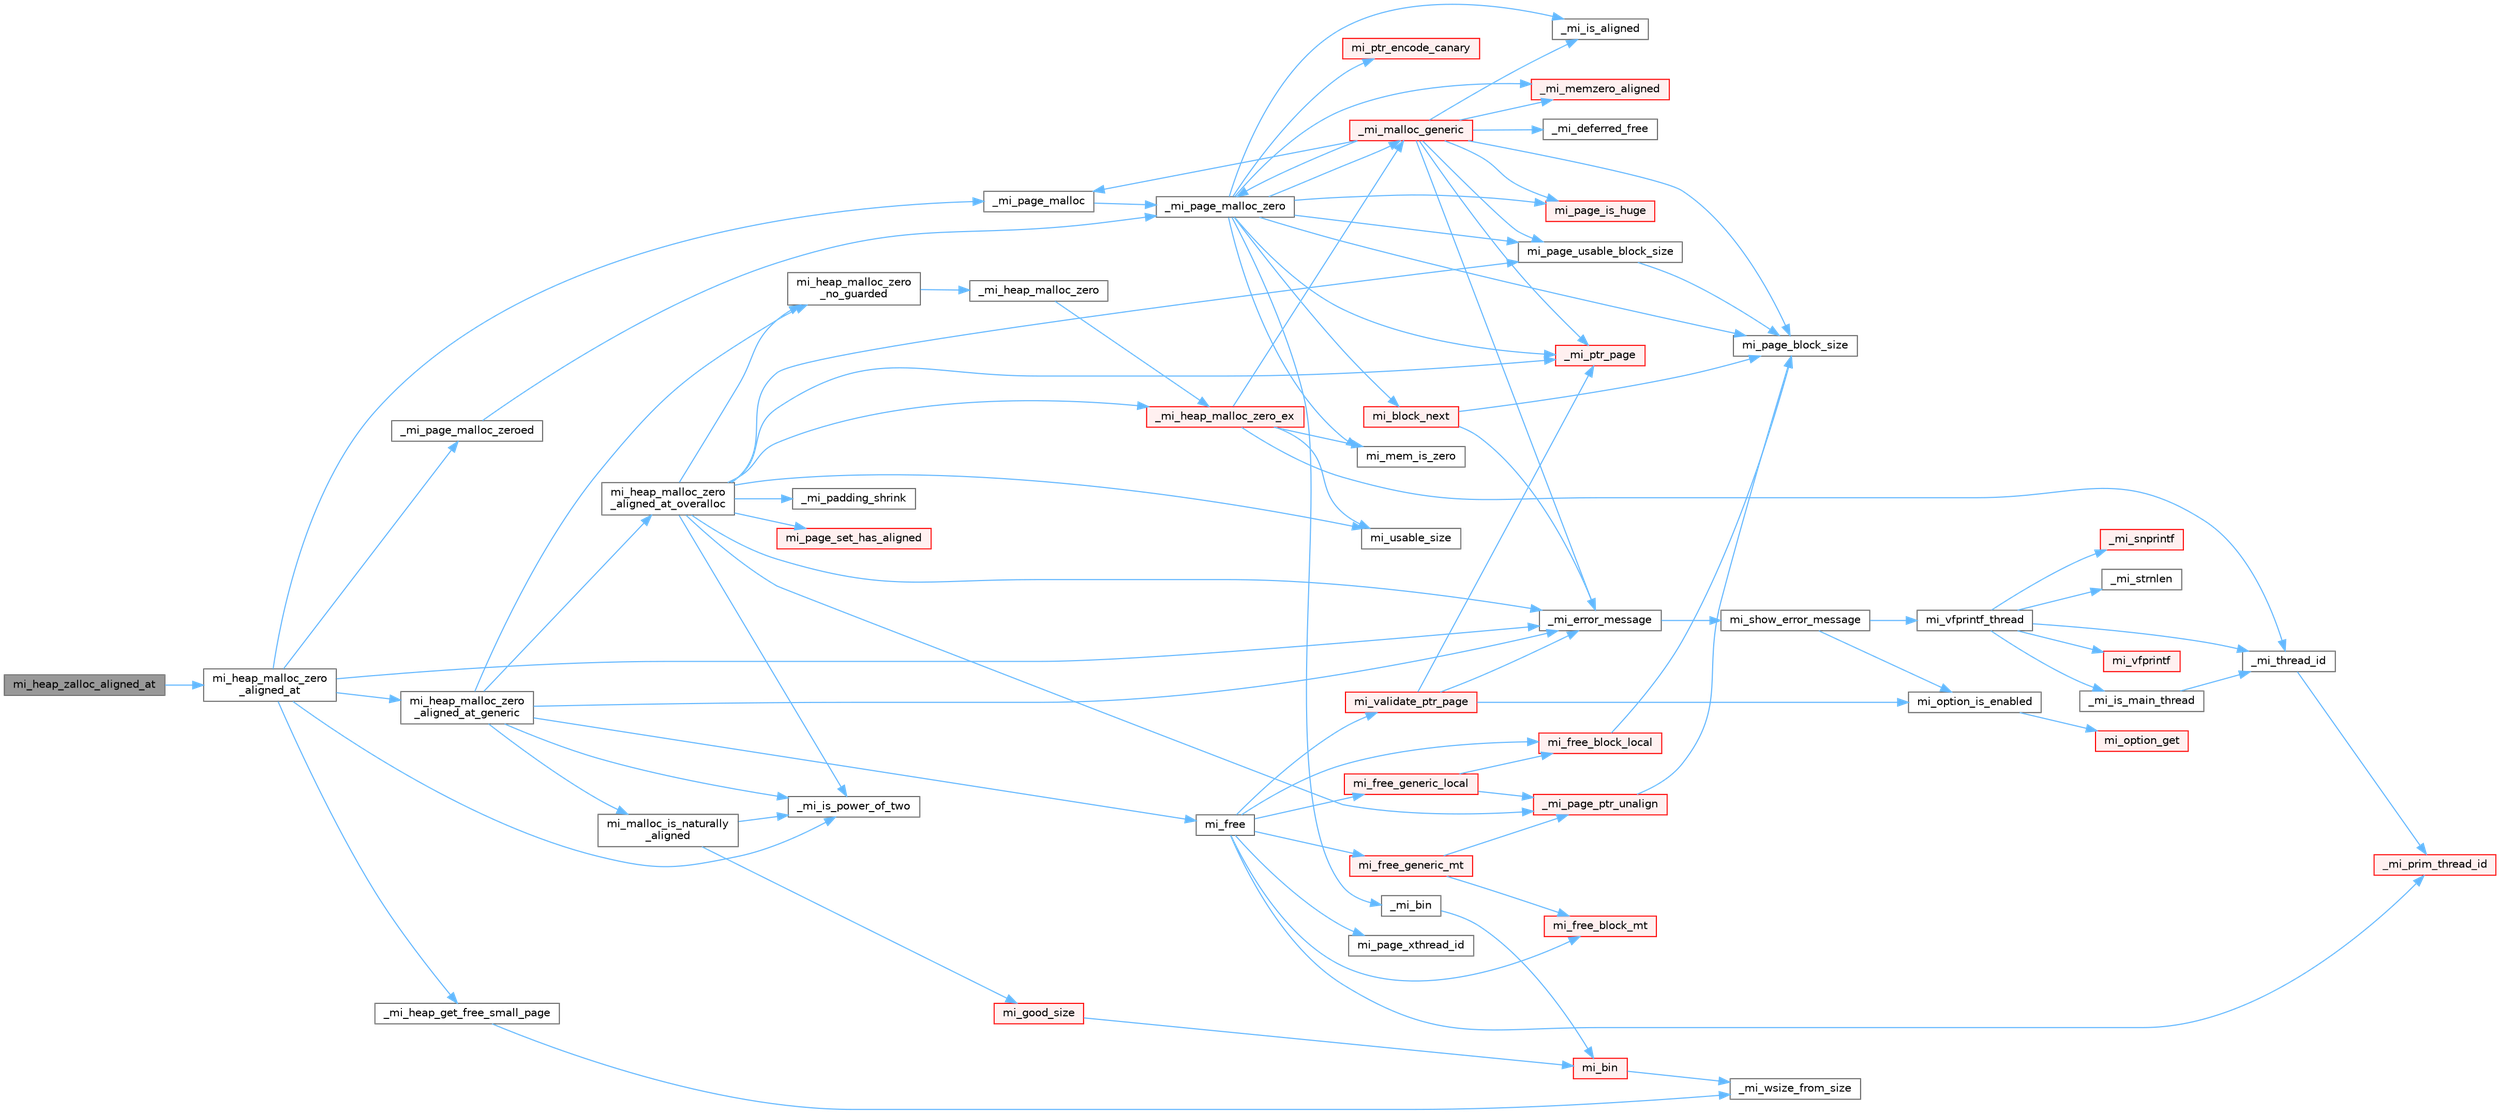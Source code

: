 digraph "mi_heap_zalloc_aligned_at"
{
 // LATEX_PDF_SIZE
  bgcolor="transparent";
  edge [fontname=Helvetica,fontsize=10,labelfontname=Helvetica,labelfontsize=10];
  node [fontname=Helvetica,fontsize=10,shape=box,height=0.2,width=0.4];
  rankdir="LR";
  Node1 [id="Node000001",label="mi_heap_zalloc_aligned_at",height=0.2,width=0.4,color="gray40", fillcolor="grey60", style="filled", fontcolor="black",tooltip=" "];
  Node1 -> Node2 [id="edge1_Node000001_Node000002",color="steelblue1",style="solid",tooltip=" "];
  Node2 [id="Node000002",label="mi_heap_malloc_zero\l_aligned_at",height=0.2,width=0.4,color="grey40", fillcolor="white", style="filled",URL="$alloc-aligned_8c.html#a5a91c01df4ee03f2157157434e535648",tooltip=" "];
  Node2 -> Node3 [id="edge2_Node000002_Node000003",color="steelblue1",style="solid",tooltip=" "];
  Node3 [id="Node000003",label="_mi_error_message",height=0.2,width=0.4,color="grey40", fillcolor="white", style="filled",URL="$options_8c.html#a2bebc073bcaac71658e57bb260c2e426",tooltip=" "];
  Node3 -> Node4 [id="edge3_Node000003_Node000004",color="steelblue1",style="solid",tooltip=" "];
  Node4 [id="Node000004",label="mi_show_error_message",height=0.2,width=0.4,color="grey40", fillcolor="white", style="filled",URL="$options_8c.html#a025f32c63014753e87fd7a579d2bb8aa",tooltip=" "];
  Node4 -> Node5 [id="edge4_Node000004_Node000005",color="steelblue1",style="solid",tooltip=" "];
  Node5 [id="Node000005",label="mi_option_is_enabled",height=0.2,width=0.4,color="grey40", fillcolor="white", style="filled",URL="$group__options.html#ga459ad98f18b3fc9275474807fe0ca188",tooltip=" "];
  Node5 -> Node6 [id="edge5_Node000005_Node000006",color="steelblue1",style="solid",tooltip=" "];
  Node6 [id="Node000006",label="mi_option_get",height=0.2,width=0.4,color="red", fillcolor="#FFF0F0", style="filled",URL="$group__options.html#ga7e8af195cc81d3fa64ccf2662caa565a",tooltip=" "];
  Node4 -> Node19 [id="edge6_Node000004_Node000019",color="steelblue1",style="solid",tooltip=" "];
  Node19 [id="Node000019",label="mi_vfprintf_thread",height=0.2,width=0.4,color="grey40", fillcolor="white", style="filled",URL="$options_8c.html#a4af8263c139d04a876914f39024a7424",tooltip=" "];
  Node19 -> Node20 [id="edge7_Node000019_Node000020",color="steelblue1",style="solid",tooltip=" "];
  Node20 [id="Node000020",label="_mi_is_main_thread",height=0.2,width=0.4,color="grey40", fillcolor="white", style="filled",URL="$_e_a_s_t_l_2packages_2mimalloc_2src_2init_8c.html#a008e0a28e7c86b15a04094d595e2c327",tooltip=" "];
  Node20 -> Node21 [id="edge8_Node000020_Node000021",color="steelblue1",style="solid",tooltip=" "];
  Node21 [id="Node000021",label="_mi_thread_id",height=0.2,width=0.4,color="grey40", fillcolor="white", style="filled",URL="$_e_a_s_t_l_2packages_2mimalloc_2src_2init_8c.html#a43068a36d7dea6ccf1e3558a27e22993",tooltip=" "];
  Node21 -> Node22 [id="edge9_Node000021_Node000022",color="steelblue1",style="solid",tooltip=" "];
  Node22 [id="Node000022",label="_mi_prim_thread_id",height=0.2,width=0.4,color="red", fillcolor="#FFF0F0", style="filled",URL="$prim_8h.html#a3875c92cbb791d0a7c69bc1fd2df6804",tooltip=" "];
  Node19 -> Node24 [id="edge10_Node000019_Node000024",color="steelblue1",style="solid",tooltip=" "];
  Node24 [id="Node000024",label="_mi_snprintf",height=0.2,width=0.4,color="red", fillcolor="#FFF0F0", style="filled",URL="$libc_8c.html#a6c2f4673e3317f332571bc1bec18c49b",tooltip=" "];
  Node19 -> Node15 [id="edge11_Node000019_Node000015",color="steelblue1",style="solid",tooltip=" "];
  Node15 [id="Node000015",label="_mi_strnlen",height=0.2,width=0.4,color="grey40", fillcolor="white", style="filled",URL="$libc_8c.html#ae8577fe0d9bbe3fb90d2169caa1af943",tooltip=" "];
  Node19 -> Node21 [id="edge12_Node000019_Node000021",color="steelblue1",style="solid",tooltip=" "];
  Node19 -> Node31 [id="edge13_Node000019_Node000031",color="steelblue1",style="solid",tooltip=" "];
  Node31 [id="Node000031",label="mi_vfprintf",height=0.2,width=0.4,color="red", fillcolor="#FFF0F0", style="filled",URL="$options_8c.html#a1f31f62f178fb5309451aa44c8d25327",tooltip=" "];
  Node2 -> Node40 [id="edge14_Node000002_Node000040",color="steelblue1",style="solid",tooltip=" "];
  Node40 [id="Node000040",label="_mi_heap_get_free_small_page",height=0.2,width=0.4,color="grey40", fillcolor="white", style="filled",URL="$_e_a_s_t_l_2packages_2mimalloc_2include_2mimalloc_2internal_8h.html#a5ab9d8fb17d6213eb9789008e8d69ac1",tooltip=" "];
  Node40 -> Node41 [id="edge15_Node000040_Node000041",color="steelblue1",style="solid",tooltip=" "];
  Node41 [id="Node000041",label="_mi_wsize_from_size",height=0.2,width=0.4,color="grey40", fillcolor="white", style="filled",URL="$_e_a_s_t_l_2packages_2mimalloc_2include_2mimalloc_2internal_8h.html#a7d12fa8e45201ef1ba892c927d3b8ad1",tooltip=" "];
  Node2 -> Node42 [id="edge16_Node000002_Node000042",color="steelblue1",style="solid",tooltip=" "];
  Node42 [id="Node000042",label="_mi_is_power_of_two",height=0.2,width=0.4,color="grey40", fillcolor="white", style="filled",URL="$_e_a_s_t_l_2packages_2mimalloc_2include_2mimalloc_2internal_8h.html#ac46068515202fb9642f6b2610836bd82",tooltip=" "];
  Node2 -> Node43 [id="edge17_Node000002_Node000043",color="steelblue1",style="solid",tooltip=" "];
  Node43 [id="Node000043",label="_mi_page_malloc",height=0.2,width=0.4,color="grey40", fillcolor="white", style="filled",URL="$alloc_8c.html#a97c32575c2b27f4dc75af2429c45819d",tooltip=" "];
  Node43 -> Node44 [id="edge18_Node000043_Node000044",color="steelblue1",style="solid",tooltip=" "];
  Node44 [id="Node000044",label="_mi_page_malloc_zero",height=0.2,width=0.4,color="grey40", fillcolor="white", style="filled",URL="$alloc_8c.html#afd278f60e743bee5d9df559422f3455b",tooltip=" "];
  Node44 -> Node45 [id="edge19_Node000044_Node000045",color="steelblue1",style="solid",tooltip=" "];
  Node45 [id="Node000045",label="_mi_bin",height=0.2,width=0.4,color="grey40", fillcolor="white", style="filled",URL="$page-queue_8c.html#a0d92abe27db4a21968468b2fe73473d6",tooltip=" "];
  Node45 -> Node46 [id="edge20_Node000045_Node000046",color="steelblue1",style="solid",tooltip=" "];
  Node46 [id="Node000046",label="mi_bin",height=0.2,width=0.4,color="red", fillcolor="#FFF0F0", style="filled",URL="$page-queue_8c.html#accb1e44eb166c3b6fa8f5567d0acf085",tooltip=" "];
  Node46 -> Node41 [id="edge21_Node000046_Node000041",color="steelblue1",style="solid",tooltip=" "];
  Node44 -> Node50 [id="edge22_Node000044_Node000050",color="steelblue1",style="solid",tooltip=" "];
  Node50 [id="Node000050",label="_mi_is_aligned",height=0.2,width=0.4,color="grey40", fillcolor="white", style="filled",URL="$_e_a_s_t_l_2packages_2mimalloc_2include_2mimalloc_2internal_8h.html#ad446ae4d82cbdbd78dfbe46fa2330555",tooltip=" "];
  Node44 -> Node51 [id="edge23_Node000044_Node000051",color="steelblue1",style="solid",tooltip=" "];
  Node51 [id="Node000051",label="_mi_malloc_generic",height=0.2,width=0.4,color="red", fillcolor="#FFF0F0", style="filled",URL="$page_8c.html#adcb79462f17b2e37218412f941269aa7",tooltip=" "];
  Node51 -> Node52 [id="edge24_Node000051_Node000052",color="steelblue1",style="solid",tooltip=" "];
  Node52 [id="Node000052",label="_mi_deferred_free",height=0.2,width=0.4,color="grey40", fillcolor="white", style="filled",URL="$_e_a_s_t_l_2packages_2mimalloc_2include_2mimalloc_2internal_8h.html#aede81c520000cbb08ad669e096c94d51",tooltip=" "];
  Node51 -> Node3 [id="edge25_Node000051_Node000003",color="steelblue1",style="solid",tooltip=" "];
  Node51 -> Node50 [id="edge26_Node000051_Node000050",color="steelblue1",style="solid",tooltip=" "];
  Node51 -> Node53 [id="edge27_Node000051_Node000053",color="steelblue1",style="solid",tooltip=" "];
  Node53 [id="Node000053",label="_mi_memzero_aligned",height=0.2,width=0.4,color="red", fillcolor="#FFF0F0", style="filled",URL="$_e_a_s_t_l_2packages_2mimalloc_2include_2mimalloc_2internal_8h.html#aa1d3beee9d492fc175ac2584e50fd8ea",tooltip=" "];
  Node51 -> Node43 [id="edge28_Node000051_Node000043",color="steelblue1",style="solid",tooltip=" "];
  Node51 -> Node44 [id="edge29_Node000051_Node000044",color="steelblue1",style="solid",tooltip=" "];
  Node51 -> Node56 [id="edge30_Node000051_Node000056",color="steelblue1",style="solid",tooltip=" "];
  Node56 [id="Node000056",label="_mi_ptr_page",height=0.2,width=0.4,color="red", fillcolor="#FFF0F0", style="filled",URL="$_e_a_s_t_l_2packages_2mimalloc_2include_2mimalloc_2internal_8h.html#acd84a462a2045538d19ecc56e6cc29f6",tooltip=" "];
  Node51 -> Node85 [id="edge31_Node000051_Node000085",color="steelblue1",style="solid",tooltip=" "];
  Node85 [id="Node000085",label="mi_page_block_size",height=0.2,width=0.4,color="grey40", fillcolor="white", style="filled",URL="$_e_a_s_t_l_2packages_2mimalloc_2include_2mimalloc_2internal_8h.html#a6134893990c1f09da2b40092ceecc780",tooltip=" "];
  Node51 -> Node254 [id="edge32_Node000051_Node000254",color="steelblue1",style="solid",tooltip=" "];
  Node254 [id="Node000254",label="mi_page_is_huge",height=0.2,width=0.4,color="red", fillcolor="#FFF0F0", style="filled",URL="$_e_a_s_t_l_2packages_2mimalloc_2include_2mimalloc_2internal_8h.html#aebe1b18846bd3fc16de5b52cd2250bec",tooltip=" "];
  Node51 -> Node449 [id="edge33_Node000051_Node000449",color="steelblue1",style="solid",tooltip=" "];
  Node449 [id="Node000449",label="mi_page_usable_block_size",height=0.2,width=0.4,color="grey40", fillcolor="white", style="filled",URL="$_e_a_s_t_l_2packages_2mimalloc_2include_2mimalloc_2internal_8h.html#a432abca03d059a7d40d8d39617afc8f7",tooltip=" "];
  Node449 -> Node85 [id="edge34_Node000449_Node000085",color="steelblue1",style="solid",tooltip=" "];
  Node44 -> Node53 [id="edge35_Node000044_Node000053",color="steelblue1",style="solid",tooltip=" "];
  Node44 -> Node56 [id="edge36_Node000044_Node000056",color="steelblue1",style="solid",tooltip=" "];
  Node44 -> Node270 [id="edge37_Node000044_Node000270",color="steelblue1",style="solid",tooltip=" "];
  Node270 [id="Node000270",label="mi_block_next",height=0.2,width=0.4,color="red", fillcolor="#FFF0F0", style="filled",URL="$_e_a_s_t_l_2packages_2mimalloc_2include_2mimalloc_2internal_8h.html#aaa5daf3a8b3db89666b6861cbb1e2f96",tooltip=" "];
  Node270 -> Node3 [id="edge38_Node000270_Node000003",color="steelblue1",style="solid",tooltip=" "];
  Node270 -> Node85 [id="edge39_Node000270_Node000085",color="steelblue1",style="solid",tooltip=" "];
  Node44 -> Node77 [id="edge40_Node000044_Node000077",color="steelblue1",style="solid",tooltip=" "];
  Node77 [id="Node000077",label="mi_mem_is_zero",height=0.2,width=0.4,color="grey40", fillcolor="white", style="filled",URL="$_e_a_s_t_l_2packages_2mimalloc_2include_2mimalloc_2internal_8h.html#a8391ae55dd6885bd38593f740fd349a4",tooltip=" "];
  Node44 -> Node85 [id="edge41_Node000044_Node000085",color="steelblue1",style="solid",tooltip=" "];
  Node44 -> Node254 [id="edge42_Node000044_Node000254",color="steelblue1",style="solid",tooltip=" "];
  Node44 -> Node449 [id="edge43_Node000044_Node000449",color="steelblue1",style="solid",tooltip=" "];
  Node44 -> Node450 [id="edge44_Node000044_Node000450",color="steelblue1",style="solid",tooltip=" "];
  Node450 [id="Node000450",label="mi_ptr_encode_canary",height=0.2,width=0.4,color="red", fillcolor="#FFF0F0", style="filled",URL="$_e_a_s_t_l_2packages_2mimalloc_2include_2mimalloc_2internal_8h.html#afc7cd0f28b20eddef19b40acd724a1cf",tooltip=" "];
  Node2 -> Node451 [id="edge45_Node000002_Node000451",color="steelblue1",style="solid",tooltip=" "];
  Node451 [id="Node000451",label="_mi_page_malloc_zeroed",height=0.2,width=0.4,color="grey40", fillcolor="white", style="filled",URL="$alloc_8c.html#adfd7ea63bc22fb012fb1b5ddcb0253d9",tooltip=" "];
  Node451 -> Node44 [id="edge46_Node000451_Node000044",color="steelblue1",style="solid",tooltip=" "];
  Node2 -> Node452 [id="edge47_Node000002_Node000452",color="steelblue1",style="solid",tooltip=" "];
  Node452 [id="Node000452",label="mi_heap_malloc_zero\l_aligned_at_generic",height=0.2,width=0.4,color="grey40", fillcolor="white", style="filled",URL="$alloc-aligned_8c.html#af2d93c20264f100910f38ae10bd6e9d8",tooltip=" "];
  Node452 -> Node3 [id="edge48_Node000452_Node000003",color="steelblue1",style="solid",tooltip=" "];
  Node452 -> Node42 [id="edge49_Node000452_Node000042",color="steelblue1",style="solid",tooltip=" "];
  Node452 -> Node453 [id="edge50_Node000452_Node000453",color="steelblue1",style="solid",tooltip=" "];
  Node453 [id="Node000453",label="mi_free",height=0.2,width=0.4,color="grey40", fillcolor="white", style="filled",URL="$group__malloc.html#gaf2c7b89c327d1f60f59e68b9ea644d95",tooltip=" "];
  Node453 -> Node22 [id="edge51_Node000453_Node000022",color="steelblue1",style="solid",tooltip=" "];
  Node453 -> Node454 [id="edge52_Node000453_Node000454",color="steelblue1",style="solid",tooltip=" "];
  Node454 [id="Node000454",label="mi_free_block_local",height=0.2,width=0.4,color="red", fillcolor="#FFF0F0", style="filled",URL="$free_8c.html#a4ea336aeb08fb4786186f6087a751d3c",tooltip=" "];
  Node454 -> Node85 [id="edge53_Node000454_Node000085",color="steelblue1",style="solid",tooltip=" "];
  Node453 -> Node463 [id="edge54_Node000453_Node000463",color="steelblue1",style="solid",tooltip=" "];
  Node463 [id="Node000463",label="mi_free_block_mt",height=0.2,width=0.4,color="red", fillcolor="#FFF0F0", style="filled",URL="$free_8c.html#af5ffcf95b8bfc34e499ae3b203e72475",tooltip=" "];
  Node453 -> Node478 [id="edge55_Node000453_Node000478",color="steelblue1",style="solid",tooltip=" "];
  Node478 [id="Node000478",label="mi_free_generic_local",height=0.2,width=0.4,color="red", fillcolor="#FFF0F0", style="filled",URL="$free_8c.html#a2e61936ec89160d051a72f0d1f95424f",tooltip=" "];
  Node478 -> Node476 [id="edge56_Node000478_Node000476",color="steelblue1",style="solid",tooltip=" "];
  Node476 [id="Node000476",label="_mi_page_ptr_unalign",height=0.2,width=0.4,color="red", fillcolor="#FFF0F0", style="filled",URL="$free_8c.html#a02c896f799e571b628b2d7747ca9f771",tooltip=" "];
  Node476 -> Node85 [id="edge57_Node000476_Node000085",color="steelblue1",style="solid",tooltip=" "];
  Node478 -> Node454 [id="edge58_Node000478_Node000454",color="steelblue1",style="solid",tooltip=" "];
  Node453 -> Node480 [id="edge59_Node000453_Node000480",color="steelblue1",style="solid",tooltip=" "];
  Node480 [id="Node000480",label="mi_free_generic_mt",height=0.2,width=0.4,color="red", fillcolor="#FFF0F0", style="filled",URL="$free_8c.html#acc3316883c1cf74f78cb41e5d1b46ced",tooltip=" "];
  Node480 -> Node476 [id="edge60_Node000480_Node000476",color="steelblue1",style="solid",tooltip=" "];
  Node480 -> Node463 [id="edge61_Node000480_Node000463",color="steelblue1",style="solid",tooltip=" "];
  Node453 -> Node248 [id="edge62_Node000453_Node000248",color="steelblue1",style="solid",tooltip=" "];
  Node248 [id="Node000248",label="mi_page_xthread_id",height=0.2,width=0.4,color="grey40", fillcolor="white", style="filled",URL="$_e_a_s_t_l_2packages_2mimalloc_2include_2mimalloc_2internal_8h.html#af15a53be4fb9aa00af3c25632b1b1dac",tooltip=" "];
  Node453 -> Node477 [id="edge63_Node000453_Node000477",color="steelblue1",style="solid",tooltip=" "];
  Node477 [id="Node000477",label="mi_validate_ptr_page",height=0.2,width=0.4,color="red", fillcolor="#FFF0F0", style="filled",URL="$free_8c.html#a3c325fa47ff6342dca1b913607844b93",tooltip=" "];
  Node477 -> Node3 [id="edge64_Node000477_Node000003",color="steelblue1",style="solid",tooltip=" "];
  Node477 -> Node56 [id="edge65_Node000477_Node000056",color="steelblue1",style="solid",tooltip=" "];
  Node477 -> Node5 [id="edge66_Node000477_Node000005",color="steelblue1",style="solid",tooltip=" "];
  Node452 -> Node481 [id="edge67_Node000452_Node000481",color="steelblue1",style="solid",tooltip=" "];
  Node481 [id="Node000481",label="mi_heap_malloc_zero\l_aligned_at_overalloc",height=0.2,width=0.4,color="grey40", fillcolor="white", style="filled",URL="$alloc-aligned_8c.html#a9148a575dc5a2a120d4fd4a584a124cb",tooltip=" "];
  Node481 -> Node3 [id="edge68_Node000481_Node000003",color="steelblue1",style="solid",tooltip=" "];
  Node481 -> Node482 [id="edge69_Node000481_Node000482",color="steelblue1",style="solid",tooltip=" "];
  Node482 [id="Node000482",label="_mi_heap_malloc_zero_ex",height=0.2,width=0.4,color="red", fillcolor="#FFF0F0", style="filled",URL="$alloc_8c.html#a834d11c48c89145e6844b786afa5b7f1",tooltip=" "];
  Node482 -> Node51 [id="edge70_Node000482_Node000051",color="steelblue1",style="solid",tooltip=" "];
  Node482 -> Node21 [id="edge71_Node000482_Node000021",color="steelblue1",style="solid",tooltip=" "];
  Node482 -> Node77 [id="edge72_Node000482_Node000077",color="steelblue1",style="solid",tooltip=" "];
  Node482 -> Node484 [id="edge73_Node000482_Node000484",color="steelblue1",style="solid",tooltip=" "];
  Node484 [id="Node000484",label="mi_usable_size",height=0.2,width=0.4,color="grey40", fillcolor="white", style="filled",URL="$group__extended.html#ga089c859d9eddc5f9b4bd946cd53cebee",tooltip=" "];
  Node481 -> Node42 [id="edge74_Node000481_Node000042",color="steelblue1",style="solid",tooltip=" "];
  Node481 -> Node485 [id="edge75_Node000481_Node000485",color="steelblue1",style="solid",tooltip=" "];
  Node485 [id="Node000485",label="_mi_padding_shrink",height=0.2,width=0.4,color="grey40", fillcolor="white", style="filled",URL="$free_8c.html#a2ca7e9c13b02f9086a3f96498e49782e",tooltip=" "];
  Node481 -> Node476 [id="edge76_Node000481_Node000476",color="steelblue1",style="solid",tooltip=" "];
  Node481 -> Node56 [id="edge77_Node000481_Node000056",color="steelblue1",style="solid",tooltip=" "];
  Node481 -> Node486 [id="edge78_Node000481_Node000486",color="steelblue1",style="solid",tooltip=" "];
  Node486 [id="Node000486",label="mi_heap_malloc_zero\l_no_guarded",height=0.2,width=0.4,color="grey40", fillcolor="white", style="filled",URL="$alloc-aligned_8c.html#a4259bf6eedc404e48de0fa8c94441d51",tooltip=" "];
  Node486 -> Node487 [id="edge79_Node000486_Node000487",color="steelblue1",style="solid",tooltip=" "];
  Node487 [id="Node000487",label="_mi_heap_malloc_zero",height=0.2,width=0.4,color="grey40", fillcolor="white", style="filled",URL="$alloc_8c.html#a4f6dd9bc8d4e47e98566ee77883d703e",tooltip=" "];
  Node487 -> Node482 [id="edge80_Node000487_Node000482",color="steelblue1",style="solid",tooltip=" "];
  Node481 -> Node267 [id="edge81_Node000481_Node000267",color="steelblue1",style="solid",tooltip=" "];
  Node267 [id="Node000267",label="mi_page_set_has_aligned",height=0.2,width=0.4,color="red", fillcolor="#FFF0F0", style="filled",URL="$_e_a_s_t_l_2packages_2mimalloc_2include_2mimalloc_2internal_8h.html#a41000a967469e2e727f5f8670c8d37e1",tooltip=" "];
  Node481 -> Node449 [id="edge82_Node000481_Node000449",color="steelblue1",style="solid",tooltip=" "];
  Node481 -> Node484 [id="edge83_Node000481_Node000484",color="steelblue1",style="solid",tooltip=" "];
  Node452 -> Node486 [id="edge84_Node000452_Node000486",color="steelblue1",style="solid",tooltip=" "];
  Node452 -> Node488 [id="edge85_Node000452_Node000488",color="steelblue1",style="solid",tooltip=" "];
  Node488 [id="Node000488",label="mi_malloc_is_naturally\l_aligned",height=0.2,width=0.4,color="grey40", fillcolor="white", style="filled",URL="$alloc-aligned_8c.html#abaff374f59bcf05e8f548aa8609ae9bc",tooltip=" "];
  Node488 -> Node42 [id="edge86_Node000488_Node000042",color="steelblue1",style="solid",tooltip=" "];
  Node488 -> Node489 [id="edge87_Node000488_Node000489",color="steelblue1",style="solid",tooltip=" "];
  Node489 [id="Node000489",label="mi_good_size",height=0.2,width=0.4,color="red", fillcolor="#FFF0F0", style="filled",URL="$group__extended.html#gac057927cd06c854b45fe7847e921bd47",tooltip=" "];
  Node489 -> Node46 [id="edge88_Node000489_Node000046",color="steelblue1",style="solid",tooltip=" "];
}
